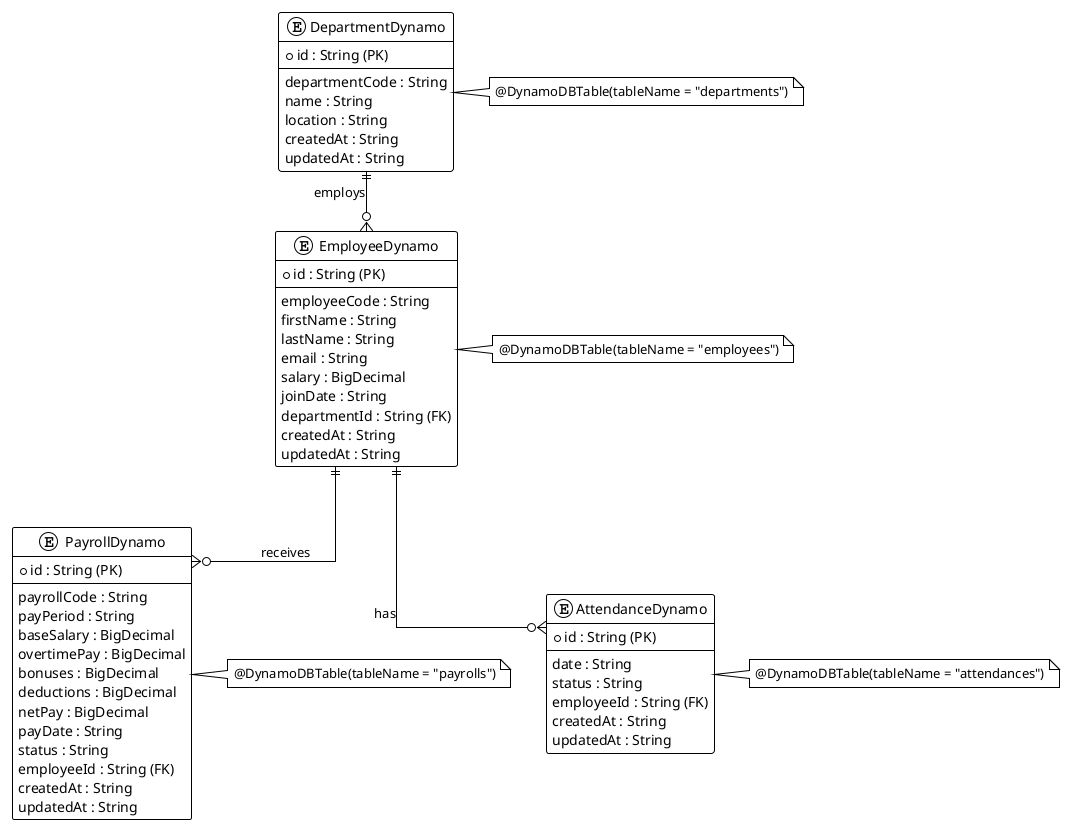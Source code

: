 @startuml ERD
!theme plain
skinparam linetype ortho

entity "DepartmentDynamo" as dept {
  * id : String (PK)
  --
  departmentCode : String
  name : String
  location : String
  createdAt : String
  updatedAt : String
}

entity "EmployeeDynamo" as emp {
  * id : String (PK)
  --
  employeeCode : String
  firstName : String
  lastName : String
  email : String
  salary : BigDecimal
  joinDate : String
  departmentId : String (FK)
  createdAt : String
  updatedAt : String
}

entity "PayrollDynamo" as payroll {
  * id : String (PK)
  --
  payrollCode : String
  payPeriod : String
  baseSalary : BigDecimal
  overtimePay : BigDecimal
  bonuses : BigDecimal
  deductions : BigDecimal
  netPay : BigDecimal
  payDate : String
  status : String
  employeeId : String (FK)
  createdAt : String
  updatedAt : String
}

entity "AttendanceDynamo" as attendance {
  * id : String (PK)
  --
  date : String
  status : String
  employeeId : String (FK)
  createdAt : String
  updatedAt : String
}

dept ||--o{ emp : "employs"
emp ||--o{ payroll : "receives"
emp ||--o{ attendance : "has"

note right of dept : @DynamoDBTable(tableName = "departments")
note right of emp : @DynamoDBTable(tableName = "employees")
note right of payroll : @DynamoDBTable(tableName = "payrolls")
note right of attendance : @DynamoDBTable(tableName = "attendances")
@enduml